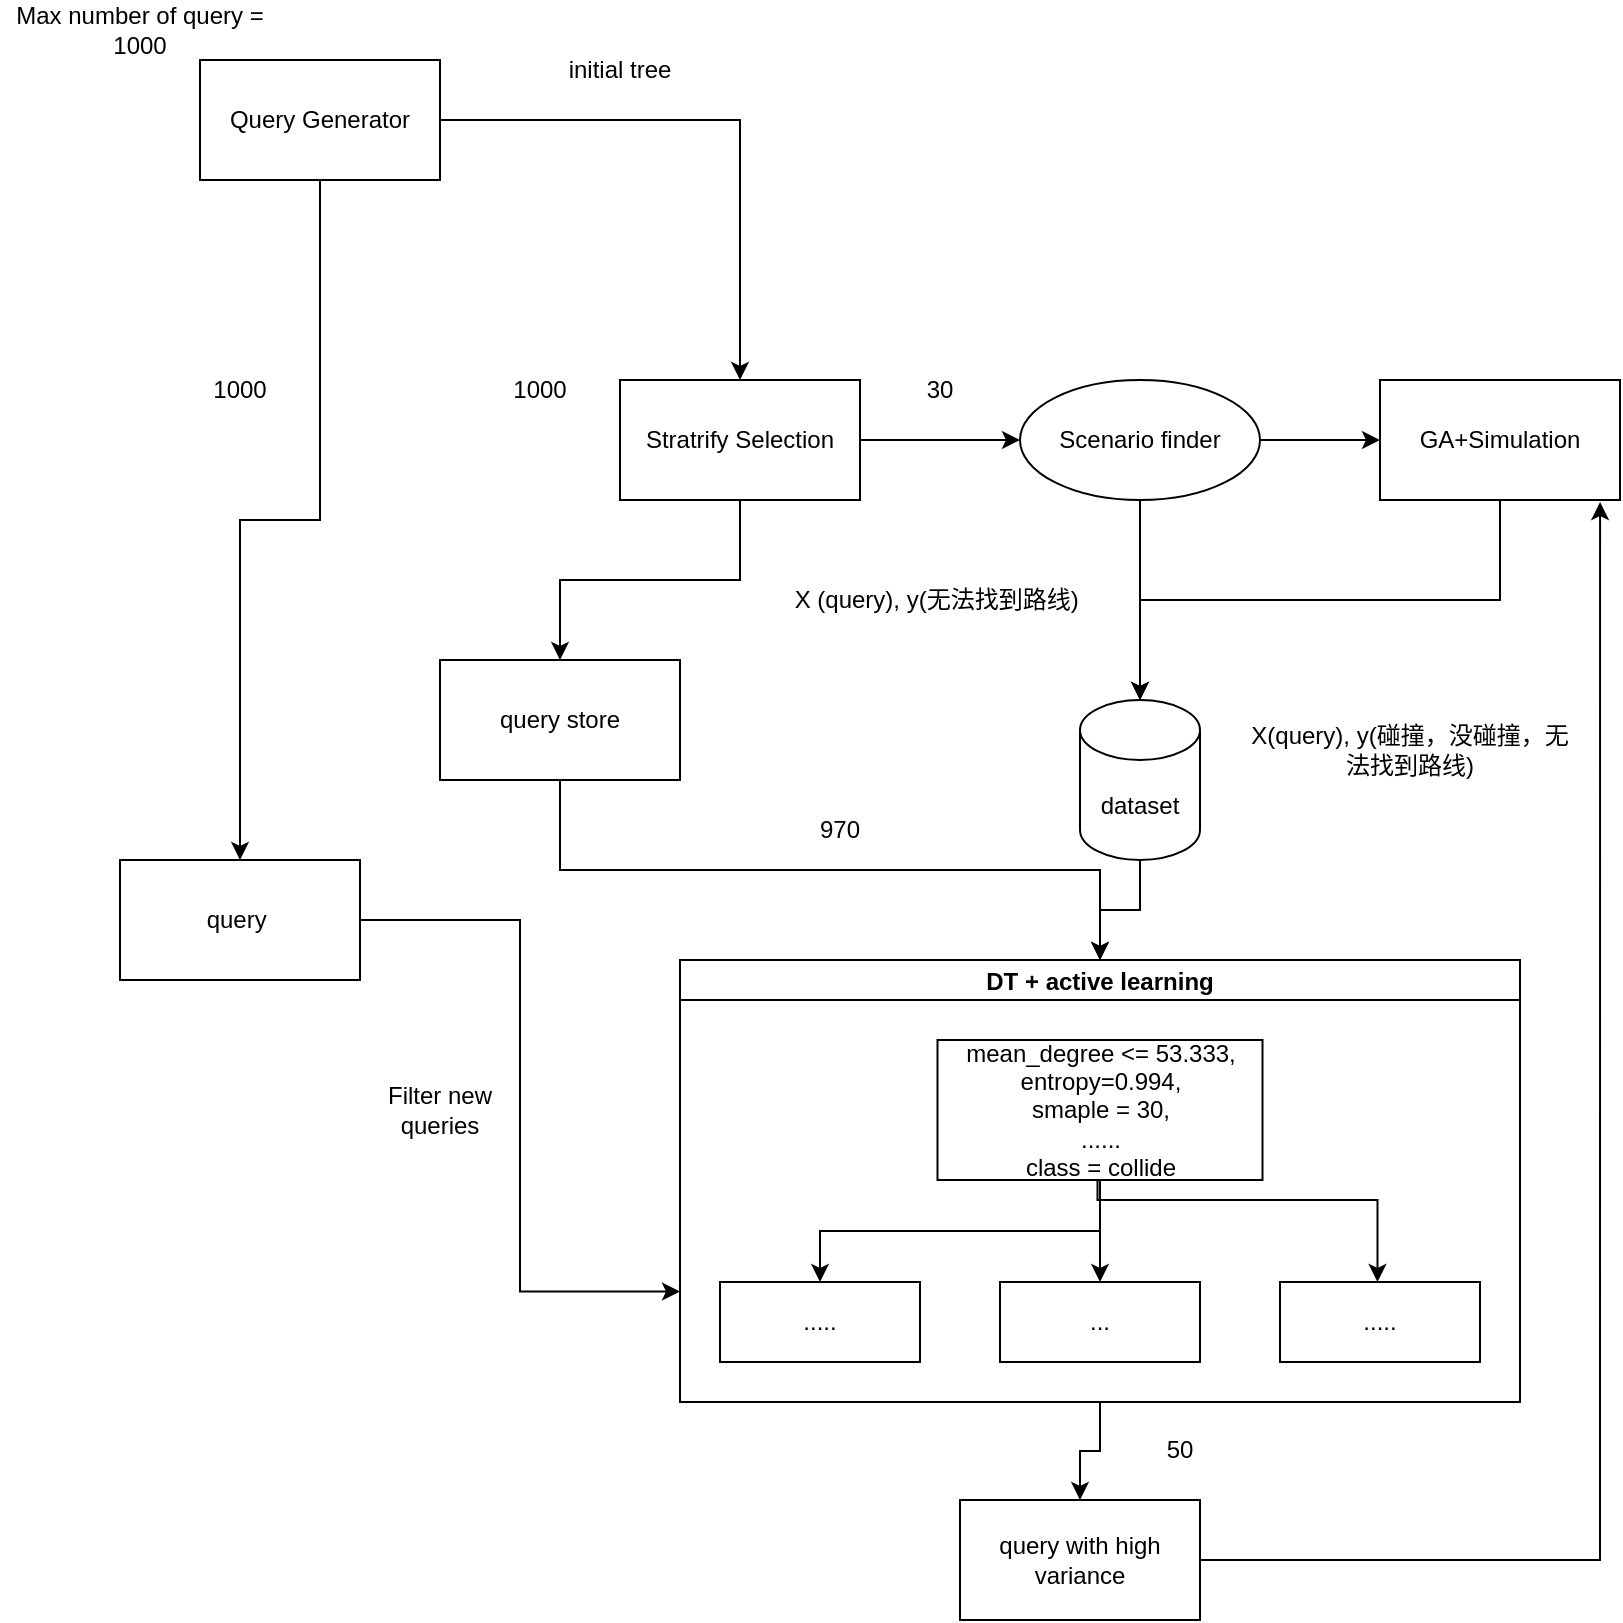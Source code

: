<mxfile version="20.0.4" type="github">
  <diagram id="zHlYlBXhMhw6yWjJeGEb" name="Page-1">
    <mxGraphModel dx="1457" dy="1126" grid="1" gridSize="10" guides="1" tooltips="1" connect="1" arrows="1" fold="1" page="1" pageScale="1" pageWidth="850" pageHeight="1100" math="0" shadow="0">
      <root>
        <mxCell id="0" />
        <mxCell id="1" parent="0" />
        <mxCell id="4mI7yVJAers2u7PGMcaN-3" value="" style="edgeStyle=orthogonalEdgeStyle;rounded=0;orthogonalLoop=1;jettySize=auto;html=1;" edge="1" parent="1" source="4mI7yVJAers2u7PGMcaN-1" target="4mI7yVJAers2u7PGMcaN-2">
          <mxGeometry relative="1" as="geometry" />
        </mxCell>
        <mxCell id="4mI7yVJAers2u7PGMcaN-42" style="edgeStyle=orthogonalEdgeStyle;rounded=0;orthogonalLoop=1;jettySize=auto;html=1;exitX=0.5;exitY=1;exitDx=0;exitDy=0;" edge="1" parent="1" source="4mI7yVJAers2u7PGMcaN-1" target="4mI7yVJAers2u7PGMcaN-41">
          <mxGeometry relative="1" as="geometry" />
        </mxCell>
        <mxCell id="4mI7yVJAers2u7PGMcaN-1" value="Query Generator" style="rounded=0;whiteSpace=wrap;html=1;" vertex="1" parent="1">
          <mxGeometry x="110" y="40" width="120" height="60" as="geometry" />
        </mxCell>
        <mxCell id="4mI7yVJAers2u7PGMcaN-12" value="" style="edgeStyle=orthogonalEdgeStyle;rounded=0;orthogonalLoop=1;jettySize=auto;html=1;" edge="1" parent="1" source="4mI7yVJAers2u7PGMcaN-2" target="4mI7yVJAers2u7PGMcaN-11">
          <mxGeometry relative="1" as="geometry" />
        </mxCell>
        <mxCell id="4mI7yVJAers2u7PGMcaN-29" style="edgeStyle=orthogonalEdgeStyle;rounded=0;orthogonalLoop=1;jettySize=auto;html=1;exitX=0.5;exitY=1;exitDx=0;exitDy=0;entryX=0.5;entryY=0;entryDx=0;entryDy=0;" edge="1" parent="1" source="4mI7yVJAers2u7PGMcaN-2" target="4mI7yVJAers2u7PGMcaN-28">
          <mxGeometry relative="1" as="geometry" />
        </mxCell>
        <mxCell id="4mI7yVJAers2u7PGMcaN-2" value="Stratrify Selection" style="whiteSpace=wrap;html=1;rounded=0;" vertex="1" parent="1">
          <mxGeometry x="320" y="200" width="120" height="60" as="geometry" />
        </mxCell>
        <mxCell id="4mI7yVJAers2u7PGMcaN-4" value="1000" style="text;html=1;strokeColor=none;fillColor=none;align=center;verticalAlign=middle;whiteSpace=wrap;rounded=0;" vertex="1" parent="1">
          <mxGeometry x="250" y="190" width="60" height="30" as="geometry" />
        </mxCell>
        <mxCell id="4mI7yVJAers2u7PGMcaN-9" style="edgeStyle=orthogonalEdgeStyle;rounded=0;orthogonalLoop=1;jettySize=auto;html=1;exitX=0.5;exitY=1;exitDx=0;exitDy=0;entryX=0.5;entryY=0;entryDx=0;entryDy=0;entryPerimeter=0;" edge="1" parent="1" source="4mI7yVJAers2u7PGMcaN-5" target="4mI7yVJAers2u7PGMcaN-8">
          <mxGeometry relative="1" as="geometry" />
        </mxCell>
        <mxCell id="4mI7yVJAers2u7PGMcaN-5" value="GA+Simulation" style="whiteSpace=wrap;html=1;rounded=0;" vertex="1" parent="1">
          <mxGeometry x="700" y="200" width="120" height="60" as="geometry" />
        </mxCell>
        <mxCell id="4mI7yVJAers2u7PGMcaN-7" value="30" style="text;html=1;strokeColor=none;fillColor=none;align=center;verticalAlign=middle;whiteSpace=wrap;rounded=0;" vertex="1" parent="1">
          <mxGeometry x="450" y="190" width="60" height="30" as="geometry" />
        </mxCell>
        <mxCell id="4mI7yVJAers2u7PGMcaN-26" value="" style="edgeStyle=orthogonalEdgeStyle;rounded=0;orthogonalLoop=1;jettySize=auto;html=1;entryX=0.5;entryY=0;entryDx=0;entryDy=0;" edge="1" parent="1" source="4mI7yVJAers2u7PGMcaN-8" target="4mI7yVJAers2u7PGMcaN-16">
          <mxGeometry relative="1" as="geometry" />
        </mxCell>
        <mxCell id="4mI7yVJAers2u7PGMcaN-8" value="dataset" style="shape=cylinder3;whiteSpace=wrap;html=1;boundedLbl=1;backgroundOutline=1;size=15;" vertex="1" parent="1">
          <mxGeometry x="550" y="360" width="60" height="80" as="geometry" />
        </mxCell>
        <mxCell id="4mI7yVJAers2u7PGMcaN-10" value="X(query), y(碰撞，没碰撞，无法找到路线)" style="text;html=1;strokeColor=none;fillColor=none;align=center;verticalAlign=middle;whiteSpace=wrap;rounded=0;" vertex="1" parent="1">
          <mxGeometry x="630" y="360" width="170" height="50" as="geometry" />
        </mxCell>
        <mxCell id="4mI7yVJAers2u7PGMcaN-13" value="" style="edgeStyle=orthogonalEdgeStyle;rounded=0;orthogonalLoop=1;jettySize=auto;html=1;" edge="1" parent="1" source="4mI7yVJAers2u7PGMcaN-11" target="4mI7yVJAers2u7PGMcaN-5">
          <mxGeometry relative="1" as="geometry" />
        </mxCell>
        <mxCell id="4mI7yVJAers2u7PGMcaN-14" value="" style="edgeStyle=orthogonalEdgeStyle;rounded=0;orthogonalLoop=1;jettySize=auto;html=1;" edge="1" parent="1" source="4mI7yVJAers2u7PGMcaN-11" target="4mI7yVJAers2u7PGMcaN-8">
          <mxGeometry relative="1" as="geometry" />
        </mxCell>
        <mxCell id="4mI7yVJAers2u7PGMcaN-11" value="Scenario finder" style="ellipse;whiteSpace=wrap;html=1;rounded=0;" vertex="1" parent="1">
          <mxGeometry x="520" y="200" width="120" height="60" as="geometry" />
        </mxCell>
        <mxCell id="4mI7yVJAers2u7PGMcaN-15" value="X (query), y(无法找到路线)&amp;nbsp;" style="text;html=1;strokeColor=none;fillColor=none;align=center;verticalAlign=middle;whiteSpace=wrap;rounded=0;" vertex="1" parent="1">
          <mxGeometry x="390" y="280" width="180" height="60" as="geometry" />
        </mxCell>
        <mxCell id="4mI7yVJAers2u7PGMcaN-33" style="edgeStyle=orthogonalEdgeStyle;rounded=0;orthogonalLoop=1;jettySize=auto;html=1;exitX=0.5;exitY=1;exitDx=0;exitDy=0;entryX=0.5;entryY=0;entryDx=0;entryDy=0;" edge="1" parent="1" source="4mI7yVJAers2u7PGMcaN-16" target="4mI7yVJAers2u7PGMcaN-31">
          <mxGeometry relative="1" as="geometry" />
        </mxCell>
        <mxCell id="4mI7yVJAers2u7PGMcaN-16" value="DT + active learning" style="swimlane;startSize=20;horizontal=1;childLayout=treeLayout;horizontalTree=0;resizable=0;containerType=tree;" vertex="1" parent="1">
          <mxGeometry x="350" y="490" width="420" height="221" as="geometry" />
        </mxCell>
        <mxCell id="4mI7yVJAers2u7PGMcaN-17" value="mean_degree &amp;lt;= 53.333,&lt;br&gt;entropy=0.994,&lt;br&gt;smaple = 30,&lt;br&gt;......&lt;br&gt;class = collide" style="whiteSpace=wrap;html=1;" vertex="1" parent="4mI7yVJAers2u7PGMcaN-16">
          <mxGeometry x="128.75" y="40" width="162.5" height="70" as="geometry" />
        </mxCell>
        <mxCell id="4mI7yVJAers2u7PGMcaN-18" value="....." style="whiteSpace=wrap;html=1;" vertex="1" parent="4mI7yVJAers2u7PGMcaN-16">
          <mxGeometry x="20" y="161" width="100" height="40" as="geometry" />
        </mxCell>
        <mxCell id="4mI7yVJAers2u7PGMcaN-19" value="" style="edgeStyle=elbowEdgeStyle;elbow=vertical;html=1;rounded=0;" edge="1" parent="4mI7yVJAers2u7PGMcaN-16" source="4mI7yVJAers2u7PGMcaN-17" target="4mI7yVJAers2u7PGMcaN-18">
          <mxGeometry relative="1" as="geometry" />
        </mxCell>
        <mxCell id="4mI7yVJAers2u7PGMcaN-20" value="..." style="whiteSpace=wrap;html=1;" vertex="1" parent="4mI7yVJAers2u7PGMcaN-16">
          <mxGeometry x="160" y="161" width="100" height="40" as="geometry" />
        </mxCell>
        <mxCell id="4mI7yVJAers2u7PGMcaN-21" value="" style="edgeStyle=elbowEdgeStyle;elbow=vertical;html=1;rounded=0;" edge="1" parent="4mI7yVJAers2u7PGMcaN-16" source="4mI7yVJAers2u7PGMcaN-17" target="4mI7yVJAers2u7PGMcaN-20">
          <mxGeometry relative="1" as="geometry" />
        </mxCell>
        <mxCell id="4mI7yVJAers2u7PGMcaN-22" value="" style="edgeStyle=orthogonalEdgeStyle;rounded=0;orthogonalLoop=1;jettySize=auto;html=1;" edge="1" source="4mI7yVJAers2u7PGMcaN-17" target="4mI7yVJAers2u7PGMcaN-23" parent="4mI7yVJAers2u7PGMcaN-16">
          <mxGeometry relative="1" as="geometry">
            <Array as="points">
              <mxPoint x="208.75" y="120" />
              <mxPoint x="348.75" y="120" />
            </Array>
          </mxGeometry>
        </mxCell>
        <mxCell id="4mI7yVJAers2u7PGMcaN-23" value="....." style="whiteSpace=wrap;html=1;" vertex="1" parent="4mI7yVJAers2u7PGMcaN-16">
          <mxGeometry x="300" y="161" width="100" height="40" as="geometry" />
        </mxCell>
        <mxCell id="4mI7yVJAers2u7PGMcaN-30" style="edgeStyle=orthogonalEdgeStyle;rounded=0;orthogonalLoop=1;jettySize=auto;html=1;entryX=0.5;entryY=0;entryDx=0;entryDy=0;" edge="1" parent="1" source="4mI7yVJAers2u7PGMcaN-28" target="4mI7yVJAers2u7PGMcaN-16">
          <mxGeometry relative="1" as="geometry" />
        </mxCell>
        <mxCell id="4mI7yVJAers2u7PGMcaN-28" value="query store" style="rounded=0;whiteSpace=wrap;html=1;" vertex="1" parent="1">
          <mxGeometry x="230" y="340" width="120" height="60" as="geometry" />
        </mxCell>
        <mxCell id="4mI7yVJAers2u7PGMcaN-35" style="edgeStyle=orthogonalEdgeStyle;rounded=0;orthogonalLoop=1;jettySize=auto;html=1;entryX=0.917;entryY=1.017;entryDx=0;entryDy=0;entryPerimeter=0;" edge="1" parent="1" source="4mI7yVJAers2u7PGMcaN-31" target="4mI7yVJAers2u7PGMcaN-5">
          <mxGeometry relative="1" as="geometry" />
        </mxCell>
        <mxCell id="4mI7yVJAers2u7PGMcaN-31" value="query with high variance" style="rounded=0;whiteSpace=wrap;html=1;" vertex="1" parent="1">
          <mxGeometry x="490" y="760" width="120" height="60" as="geometry" />
        </mxCell>
        <mxCell id="4mI7yVJAers2u7PGMcaN-32" value="970" style="text;html=1;strokeColor=none;fillColor=none;align=center;verticalAlign=middle;whiteSpace=wrap;rounded=0;" vertex="1" parent="1">
          <mxGeometry x="400" y="410" width="60" height="30" as="geometry" />
        </mxCell>
        <mxCell id="4mI7yVJAers2u7PGMcaN-34" value="50" style="text;html=1;strokeColor=none;fillColor=none;align=center;verticalAlign=middle;whiteSpace=wrap;rounded=0;" vertex="1" parent="1">
          <mxGeometry x="570" y="720" width="60" height="30" as="geometry" />
        </mxCell>
        <mxCell id="4mI7yVJAers2u7PGMcaN-38" value="initial tree" style="text;html=1;strokeColor=none;fillColor=none;align=center;verticalAlign=middle;whiteSpace=wrap;rounded=0;" vertex="1" parent="1">
          <mxGeometry x="290" y="30" width="60" height="30" as="geometry" />
        </mxCell>
        <mxCell id="4mI7yVJAers2u7PGMcaN-44" style="edgeStyle=orthogonalEdgeStyle;rounded=0;orthogonalLoop=1;jettySize=auto;html=1;entryX=0;entryY=0.75;entryDx=0;entryDy=0;" edge="1" parent="1" source="4mI7yVJAers2u7PGMcaN-41" target="4mI7yVJAers2u7PGMcaN-16">
          <mxGeometry relative="1" as="geometry">
            <mxPoint x="130" y="650" as="targetPoint" />
          </mxGeometry>
        </mxCell>
        <mxCell id="4mI7yVJAers2u7PGMcaN-41" value="query&amp;nbsp;" style="rounded=0;whiteSpace=wrap;html=1;" vertex="1" parent="1">
          <mxGeometry x="70" y="440" width="120" height="60" as="geometry" />
        </mxCell>
        <mxCell id="4mI7yVJAers2u7PGMcaN-46" value="Filter new queries" style="text;html=1;strokeColor=none;fillColor=none;align=center;verticalAlign=middle;whiteSpace=wrap;rounded=0;" vertex="1" parent="1">
          <mxGeometry x="200" y="550" width="60" height="30" as="geometry" />
        </mxCell>
        <mxCell id="4mI7yVJAers2u7PGMcaN-47" value="1000" style="text;html=1;strokeColor=none;fillColor=none;align=center;verticalAlign=middle;whiteSpace=wrap;rounded=0;" vertex="1" parent="1">
          <mxGeometry x="100" y="190" width="60" height="30" as="geometry" />
        </mxCell>
        <mxCell id="4mI7yVJAers2u7PGMcaN-48" value="Max number of query = 1000" style="text;html=1;strokeColor=none;fillColor=none;align=center;verticalAlign=middle;whiteSpace=wrap;rounded=0;" vertex="1" parent="1">
          <mxGeometry x="10" y="10" width="140" height="30" as="geometry" />
        </mxCell>
      </root>
    </mxGraphModel>
  </diagram>
</mxfile>
